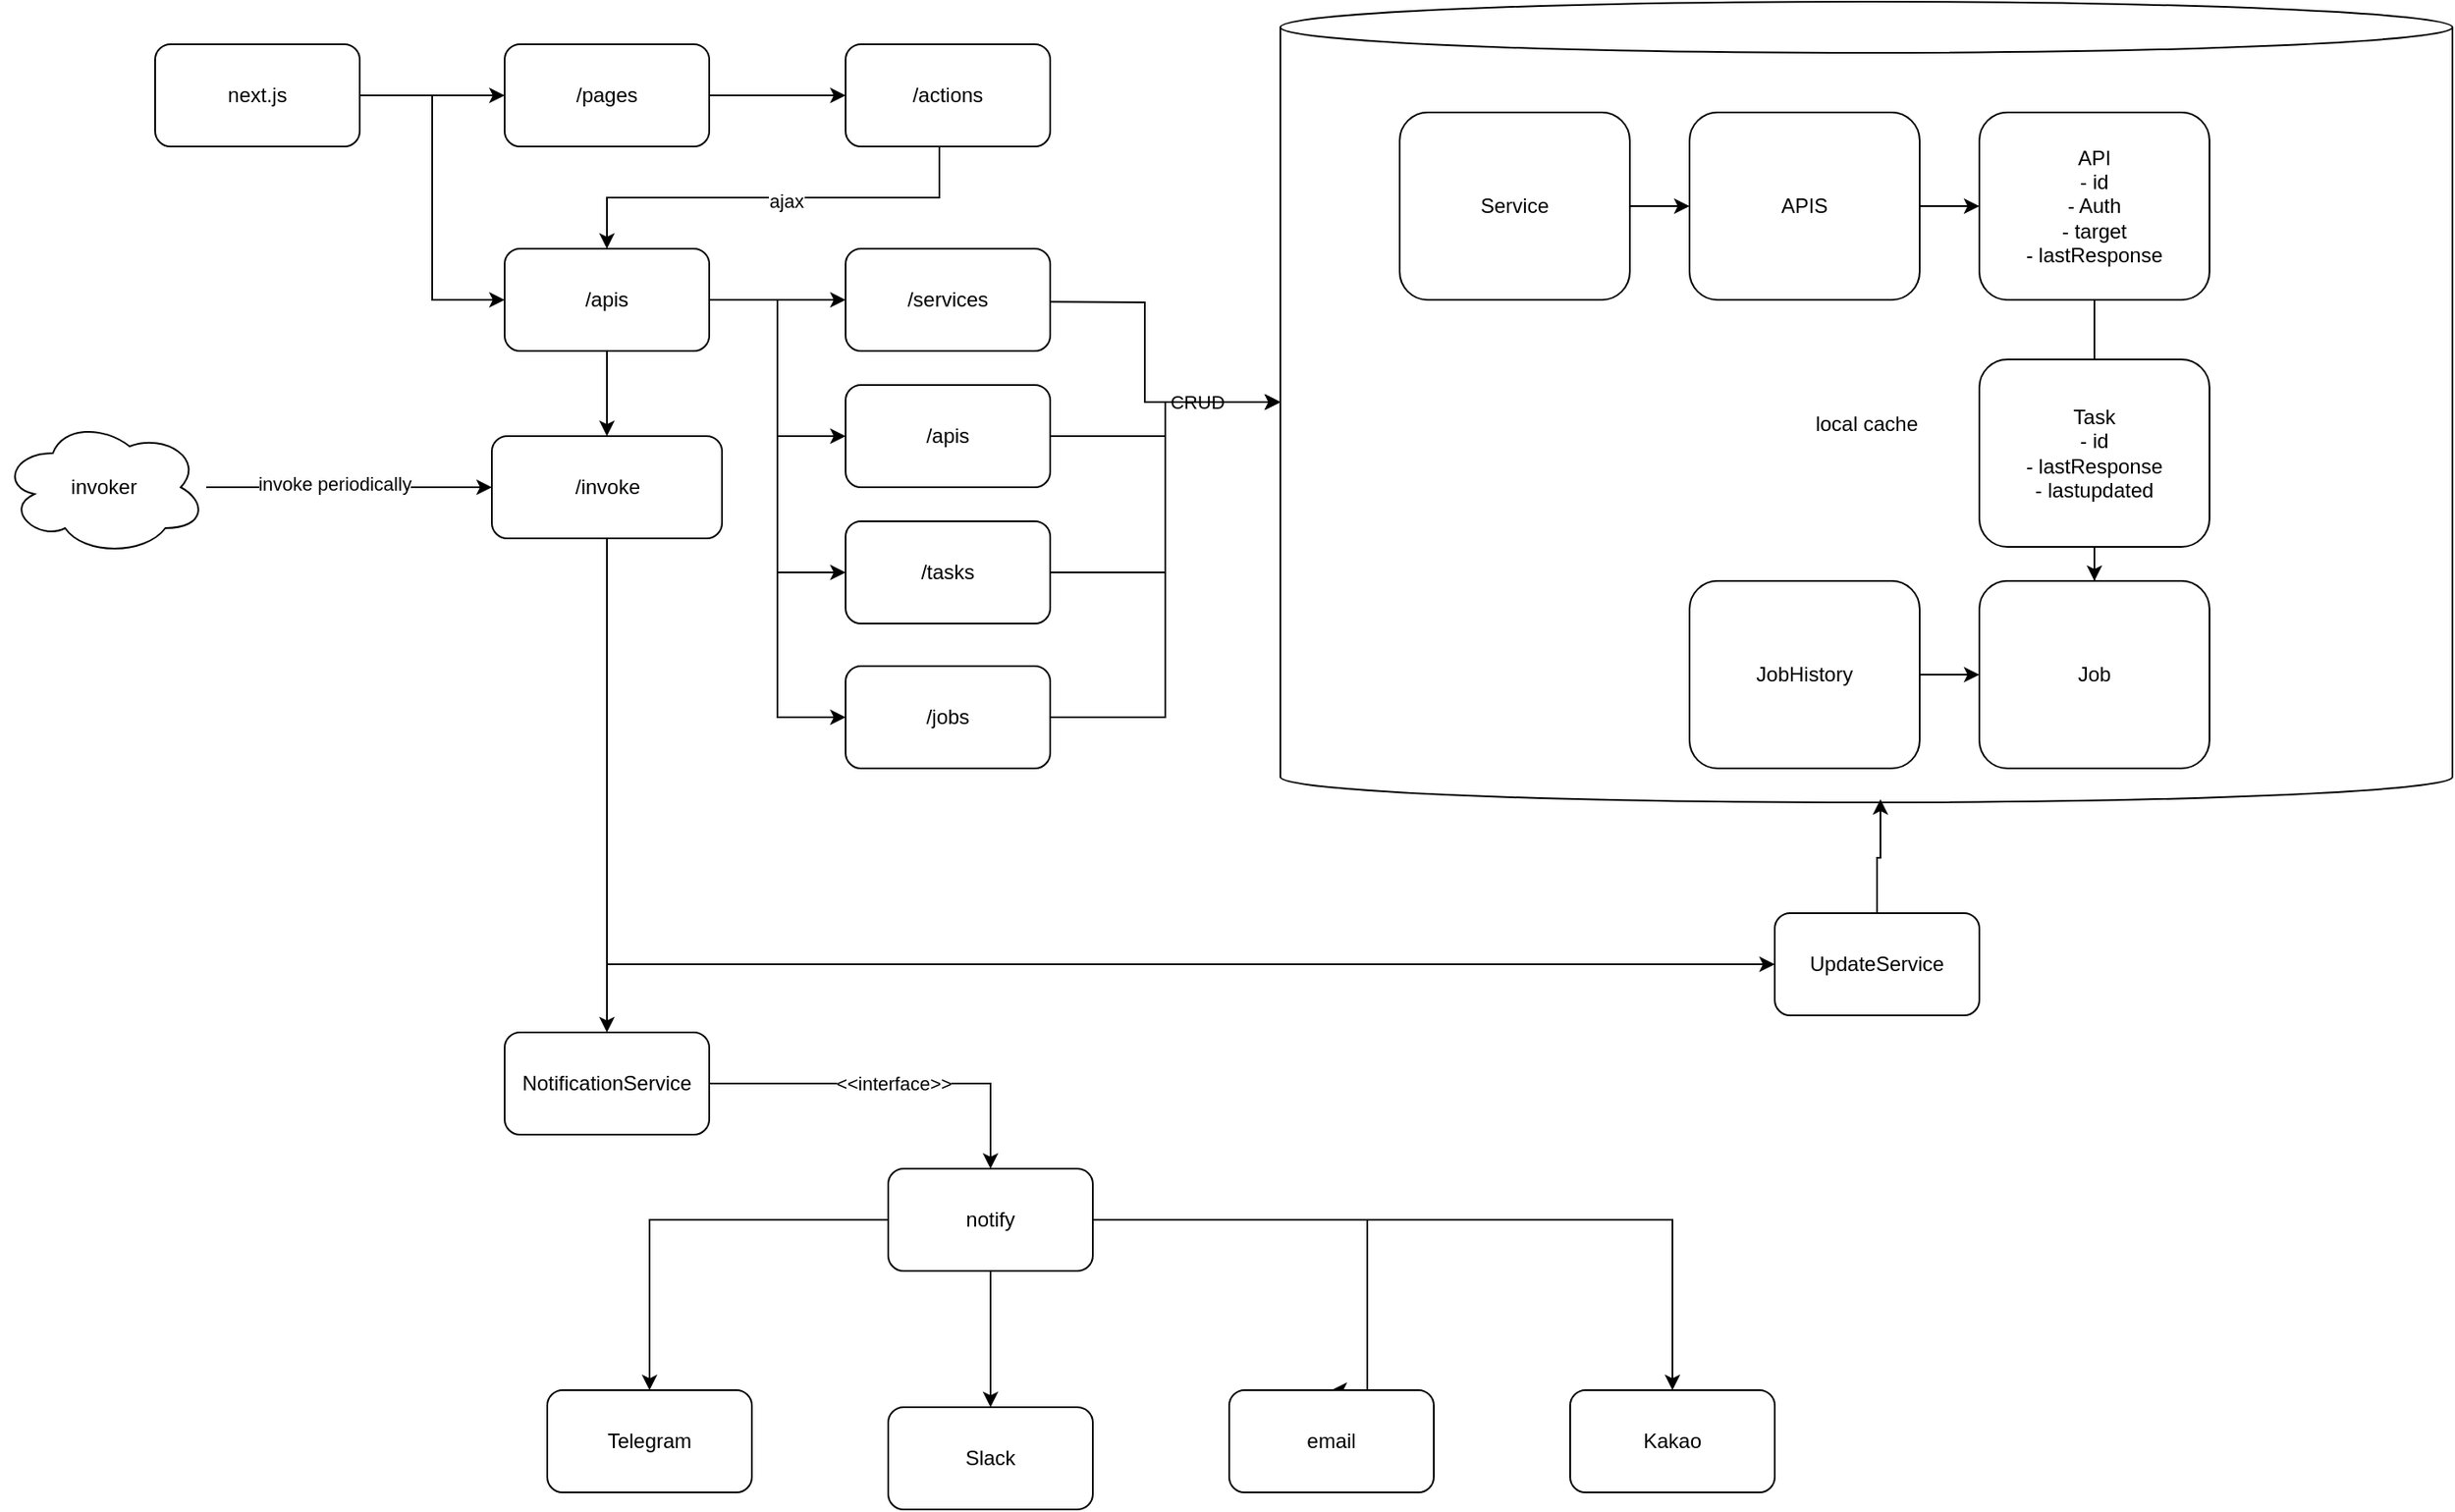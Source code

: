 <mxfile version="22.1.5" type="github">
  <diagram name="Page-1" id="CpXnRB8hN4wzoXIWUsVe">
    <mxGraphModel dx="2074" dy="1155" grid="1" gridSize="10" guides="1" tooltips="1" connect="1" arrows="1" fold="1" page="1" pageScale="1" pageWidth="850" pageHeight="1100" math="0" shadow="0">
      <root>
        <mxCell id="0" />
        <mxCell id="1" parent="0" />
        <mxCell id="kYIUN6tMzX2ruMW1Rxk0-53" style="edgeStyle=orthogonalEdgeStyle;rounded=0;orthogonalLoop=1;jettySize=auto;html=1;entryX=0;entryY=0.5;entryDx=0;entryDy=0;" edge="1" parent="1" source="kYIUN6tMzX2ruMW1Rxk0-1" target="kYIUN6tMzX2ruMW1Rxk0-18">
          <mxGeometry relative="1" as="geometry" />
        </mxCell>
        <mxCell id="kYIUN6tMzX2ruMW1Rxk0-54" value="invoke periodically" style="edgeLabel;html=1;align=center;verticalAlign=middle;resizable=0;points=[];" vertex="1" connectable="0" parent="kYIUN6tMzX2ruMW1Rxk0-53">
          <mxGeometry x="-0.104" y="2" relative="1" as="geometry">
            <mxPoint as="offset" />
          </mxGeometry>
        </mxCell>
        <mxCell id="kYIUN6tMzX2ruMW1Rxk0-1" value="invoker" style="ellipse;shape=cloud;whiteSpace=wrap;html=1;" vertex="1" parent="1">
          <mxGeometry x="30" y="275" width="120" height="80" as="geometry" />
        </mxCell>
        <mxCell id="kYIUN6tMzX2ruMW1Rxk0-7" value="" style="edgeStyle=orthogonalEdgeStyle;rounded=0;orthogonalLoop=1;jettySize=auto;html=1;" edge="1" parent="1" source="kYIUN6tMzX2ruMW1Rxk0-5" target="kYIUN6tMzX2ruMW1Rxk0-6">
          <mxGeometry relative="1" as="geometry" />
        </mxCell>
        <mxCell id="kYIUN6tMzX2ruMW1Rxk0-9" value="" style="edgeStyle=orthogonalEdgeStyle;rounded=0;orthogonalLoop=1;jettySize=auto;html=1;entryX=0;entryY=0.5;entryDx=0;entryDy=0;" edge="1" parent="1" source="kYIUN6tMzX2ruMW1Rxk0-5" target="kYIUN6tMzX2ruMW1Rxk0-8">
          <mxGeometry relative="1" as="geometry" />
        </mxCell>
        <mxCell id="kYIUN6tMzX2ruMW1Rxk0-5" value="next.js" style="rounded=1;whiteSpace=wrap;html=1;" vertex="1" parent="1">
          <mxGeometry x="120" y="55" width="120" height="60" as="geometry" />
        </mxCell>
        <mxCell id="kYIUN6tMzX2ruMW1Rxk0-14" value="" style="edgeStyle=orthogonalEdgeStyle;rounded=0;orthogonalLoop=1;jettySize=auto;html=1;" edge="1" parent="1" source="kYIUN6tMzX2ruMW1Rxk0-6" target="kYIUN6tMzX2ruMW1Rxk0-13">
          <mxGeometry relative="1" as="geometry" />
        </mxCell>
        <mxCell id="kYIUN6tMzX2ruMW1Rxk0-6" value="/pages" style="rounded=1;whiteSpace=wrap;html=1;" vertex="1" parent="1">
          <mxGeometry x="325" y="55" width="120" height="60" as="geometry" />
        </mxCell>
        <mxCell id="kYIUN6tMzX2ruMW1Rxk0-19" value="" style="edgeStyle=orthogonalEdgeStyle;rounded=0;orthogonalLoop=1;jettySize=auto;html=1;" edge="1" parent="1" source="kYIUN6tMzX2ruMW1Rxk0-8" target="kYIUN6tMzX2ruMW1Rxk0-18">
          <mxGeometry relative="1" as="geometry">
            <Array as="points">
              <mxPoint x="385" y="315" />
            </Array>
          </mxGeometry>
        </mxCell>
        <mxCell id="kYIUN6tMzX2ruMW1Rxk0-59" value="" style="edgeStyle=orthogonalEdgeStyle;rounded=0;orthogonalLoop=1;jettySize=auto;html=1;" edge="1" parent="1" source="kYIUN6tMzX2ruMW1Rxk0-8" target="kYIUN6tMzX2ruMW1Rxk0-58">
          <mxGeometry relative="1" as="geometry" />
        </mxCell>
        <mxCell id="kYIUN6tMzX2ruMW1Rxk0-65" style="edgeStyle=orthogonalEdgeStyle;rounded=0;orthogonalLoop=1;jettySize=auto;html=1;entryX=0;entryY=0.5;entryDx=0;entryDy=0;" edge="1" parent="1" source="kYIUN6tMzX2ruMW1Rxk0-8" target="kYIUN6tMzX2ruMW1Rxk0-62">
          <mxGeometry relative="1" as="geometry" />
        </mxCell>
        <mxCell id="kYIUN6tMzX2ruMW1Rxk0-66" style="edgeStyle=orthogonalEdgeStyle;rounded=0;orthogonalLoop=1;jettySize=auto;html=1;entryX=0;entryY=0.5;entryDx=0;entryDy=0;" edge="1" parent="1" source="kYIUN6tMzX2ruMW1Rxk0-8" target="kYIUN6tMzX2ruMW1Rxk0-63">
          <mxGeometry relative="1" as="geometry" />
        </mxCell>
        <mxCell id="kYIUN6tMzX2ruMW1Rxk0-67" style="edgeStyle=orthogonalEdgeStyle;rounded=0;orthogonalLoop=1;jettySize=auto;html=1;entryX=0;entryY=0.5;entryDx=0;entryDy=0;" edge="1" parent="1" source="kYIUN6tMzX2ruMW1Rxk0-8" target="kYIUN6tMzX2ruMW1Rxk0-64">
          <mxGeometry relative="1" as="geometry" />
        </mxCell>
        <mxCell id="kYIUN6tMzX2ruMW1Rxk0-8" value="/apis" style="whiteSpace=wrap;html=1;rounded=1;" vertex="1" parent="1">
          <mxGeometry x="325" y="175" width="120" height="60" as="geometry" />
        </mxCell>
        <mxCell id="kYIUN6tMzX2ruMW1Rxk0-55" style="edgeStyle=orthogonalEdgeStyle;rounded=0;orthogonalLoop=1;jettySize=auto;html=1;entryX=0.5;entryY=0;entryDx=0;entryDy=0;" edge="1" parent="1" source="kYIUN6tMzX2ruMW1Rxk0-13" target="kYIUN6tMzX2ruMW1Rxk0-8">
          <mxGeometry relative="1" as="geometry">
            <Array as="points">
              <mxPoint x="580" y="145" />
              <mxPoint x="385" y="145" />
            </Array>
          </mxGeometry>
        </mxCell>
        <mxCell id="kYIUN6tMzX2ruMW1Rxk0-57" value="ajax" style="edgeLabel;html=1;align=center;verticalAlign=middle;resizable=0;points=[];" vertex="1" connectable="0" parent="kYIUN6tMzX2ruMW1Rxk0-55">
          <mxGeometry x="-0.059" y="2" relative="1" as="geometry">
            <mxPoint as="offset" />
          </mxGeometry>
        </mxCell>
        <mxCell id="kYIUN6tMzX2ruMW1Rxk0-13" value="/actions" style="rounded=1;whiteSpace=wrap;html=1;" vertex="1" parent="1">
          <mxGeometry x="525" y="55" width="120" height="60" as="geometry" />
        </mxCell>
        <mxCell id="kYIUN6tMzX2ruMW1Rxk0-71" style="edgeStyle=orthogonalEdgeStyle;rounded=0;orthogonalLoop=1;jettySize=auto;html=1;entryX=0;entryY=0.5;entryDx=0;entryDy=0;" edge="1" parent="1" source="kYIUN6tMzX2ruMW1Rxk0-18" target="kYIUN6tMzX2ruMW1Rxk0-51">
          <mxGeometry relative="1" as="geometry">
            <Array as="points">
              <mxPoint x="385" y="595" />
            </Array>
          </mxGeometry>
        </mxCell>
        <mxCell id="kYIUN6tMzX2ruMW1Rxk0-18" value="/invoke" style="whiteSpace=wrap;html=1;rounded=1;" vertex="1" parent="1">
          <mxGeometry x="317.5" y="285" width="135" height="60" as="geometry" />
        </mxCell>
        <mxCell id="kYIUN6tMzX2ruMW1Rxk0-38" value="&amp;lt;&amp;lt;interface&amp;gt;&amp;gt;" style="edgeStyle=orthogonalEdgeStyle;rounded=0;orthogonalLoop=1;jettySize=auto;html=1;" edge="1" parent="1" source="kYIUN6tMzX2ruMW1Rxk0-20" target="kYIUN6tMzX2ruMW1Rxk0-37">
          <mxGeometry relative="1" as="geometry" />
        </mxCell>
        <mxCell id="kYIUN6tMzX2ruMW1Rxk0-20" value="NotificationService" style="whiteSpace=wrap;html=1;rounded=1;" vertex="1" parent="1">
          <mxGeometry x="325" y="635" width="120" height="60" as="geometry" />
        </mxCell>
        <mxCell id="kYIUN6tMzX2ruMW1Rxk0-23" value="local cache" style="shape=cylinder3;whiteSpace=wrap;html=1;boundedLbl=1;backgroundOutline=1;size=15;" vertex="1" parent="1">
          <mxGeometry x="780" y="30" width="687.5" height="470" as="geometry" />
        </mxCell>
        <mxCell id="kYIUN6tMzX2ruMW1Rxk0-11" value="API&lt;br&gt;- id&lt;br&gt;- Auth&lt;br&gt;- target&lt;br&gt;- lastResponse" style="whiteSpace=wrap;html=1;rounded=1;" vertex="1" parent="1">
          <mxGeometry x="1190" y="95" width="135" height="110" as="geometry" />
        </mxCell>
        <mxCell id="kYIUN6tMzX2ruMW1Rxk0-12" value="CRUD" style="edgeStyle=orthogonalEdgeStyle;rounded=0;orthogonalLoop=1;jettySize=auto;html=1;entryX=0;entryY=0.5;entryDx=0;entryDy=0;entryPerimeter=0;" edge="1" parent="1" target="kYIUN6tMzX2ruMW1Rxk0-23">
          <mxGeometry x="0.542" relative="1" as="geometry">
            <mxPoint x="620" y="206" as="sourcePoint" />
            <mxPoint x="570" y="205" as="targetPoint" />
            <mxPoint x="1" as="offset" />
          </mxGeometry>
        </mxCell>
        <mxCell id="kYIUN6tMzX2ruMW1Rxk0-27" value="" style="edgeStyle=orthogonalEdgeStyle;rounded=0;orthogonalLoop=1;jettySize=auto;html=1;" edge="1" parent="1" source="kYIUN6tMzX2ruMW1Rxk0-24" target="kYIUN6tMzX2ruMW1Rxk0-26">
          <mxGeometry relative="1" as="geometry" />
        </mxCell>
        <mxCell id="kYIUN6tMzX2ruMW1Rxk0-24" value="Service" style="whiteSpace=wrap;html=1;rounded=1;" vertex="1" parent="1">
          <mxGeometry x="850" y="95" width="135" height="110" as="geometry" />
        </mxCell>
        <mxCell id="kYIUN6tMzX2ruMW1Rxk0-28" value="" style="edgeStyle=orthogonalEdgeStyle;rounded=0;orthogonalLoop=1;jettySize=auto;html=1;" edge="1" parent="1" source="kYIUN6tMzX2ruMW1Rxk0-26" target="kYIUN6tMzX2ruMW1Rxk0-11">
          <mxGeometry relative="1" as="geometry" />
        </mxCell>
        <mxCell id="kYIUN6tMzX2ruMW1Rxk0-26" value="APIS" style="whiteSpace=wrap;html=1;rounded=1;" vertex="1" parent="1">
          <mxGeometry x="1020" y="95" width="135" height="110" as="geometry" />
        </mxCell>
        <mxCell id="kYIUN6tMzX2ruMW1Rxk0-30" value="" style="edgeStyle=orthogonalEdgeStyle;rounded=0;orthogonalLoop=1;jettySize=auto;html=1;endArrow=none;endFill=0;" edge="1" parent="1" source="kYIUN6tMzX2ruMW1Rxk0-29" target="kYIUN6tMzX2ruMW1Rxk0-11">
          <mxGeometry relative="1" as="geometry" />
        </mxCell>
        <mxCell id="kYIUN6tMzX2ruMW1Rxk0-34" value="" style="edgeStyle=orthogonalEdgeStyle;rounded=0;orthogonalLoop=1;jettySize=auto;html=1;" edge="1" parent="1" source="kYIUN6tMzX2ruMW1Rxk0-29" target="kYIUN6tMzX2ruMW1Rxk0-33">
          <mxGeometry relative="1" as="geometry" />
        </mxCell>
        <mxCell id="kYIUN6tMzX2ruMW1Rxk0-29" value="Task&lt;br&gt;- id&lt;br&gt;- lastResponse&lt;br&gt;- lastupdated" style="whiteSpace=wrap;html=1;rounded=1;" vertex="1" parent="1">
          <mxGeometry x="1190" y="240" width="135" height="110" as="geometry" />
        </mxCell>
        <mxCell id="kYIUN6tMzX2ruMW1Rxk0-35" value="" style="edgeStyle=orthogonalEdgeStyle;rounded=0;orthogonalLoop=1;jettySize=auto;html=1;" edge="1" parent="1" source="kYIUN6tMzX2ruMW1Rxk0-32" target="kYIUN6tMzX2ruMW1Rxk0-33">
          <mxGeometry relative="1" as="geometry" />
        </mxCell>
        <mxCell id="kYIUN6tMzX2ruMW1Rxk0-32" value="JobHistory" style="whiteSpace=wrap;html=1;rounded=1;" vertex="1" parent="1">
          <mxGeometry x="1020" y="370" width="135" height="110" as="geometry" />
        </mxCell>
        <mxCell id="kYIUN6tMzX2ruMW1Rxk0-33" value="Job" style="whiteSpace=wrap;html=1;rounded=1;" vertex="1" parent="1">
          <mxGeometry x="1190" y="370" width="135" height="110" as="geometry" />
        </mxCell>
        <mxCell id="kYIUN6tMzX2ruMW1Rxk0-42" value="" style="edgeStyle=orthogonalEdgeStyle;rounded=0;orthogonalLoop=1;jettySize=auto;html=1;" edge="1" parent="1" source="kYIUN6tMzX2ruMW1Rxk0-37" target="kYIUN6tMzX2ruMW1Rxk0-41">
          <mxGeometry relative="1" as="geometry" />
        </mxCell>
        <mxCell id="kYIUN6tMzX2ruMW1Rxk0-46" value="" style="edgeStyle=orthogonalEdgeStyle;rounded=0;orthogonalLoop=1;jettySize=auto;html=1;" edge="1" parent="1" source="kYIUN6tMzX2ruMW1Rxk0-37" target="kYIUN6tMzX2ruMW1Rxk0-45">
          <mxGeometry relative="1" as="geometry" />
        </mxCell>
        <mxCell id="kYIUN6tMzX2ruMW1Rxk0-48" value="" style="edgeStyle=orthogonalEdgeStyle;rounded=0;orthogonalLoop=1;jettySize=auto;html=1;" edge="1" parent="1" source="kYIUN6tMzX2ruMW1Rxk0-37" target="kYIUN6tMzX2ruMW1Rxk0-47">
          <mxGeometry relative="1" as="geometry" />
        </mxCell>
        <mxCell id="kYIUN6tMzX2ruMW1Rxk0-49" style="edgeStyle=orthogonalEdgeStyle;rounded=0;orthogonalLoop=1;jettySize=auto;html=1;entryX=0.5;entryY=0;entryDx=0;entryDy=0;" edge="1" parent="1" source="kYIUN6tMzX2ruMW1Rxk0-37" target="kYIUN6tMzX2ruMW1Rxk0-50">
          <mxGeometry relative="1" as="geometry">
            <mxPoint x="830" y="835" as="targetPoint" />
            <Array as="points">
              <mxPoint x="831" y="745" />
              <mxPoint x="831" y="845" />
            </Array>
          </mxGeometry>
        </mxCell>
        <mxCell id="kYIUN6tMzX2ruMW1Rxk0-37" value="notify" style="whiteSpace=wrap;html=1;rounded=1;" vertex="1" parent="1">
          <mxGeometry x="550" y="715" width="120" height="60" as="geometry" />
        </mxCell>
        <mxCell id="kYIUN6tMzX2ruMW1Rxk0-41" value="Kakao" style="whiteSpace=wrap;html=1;rounded=1;" vertex="1" parent="1">
          <mxGeometry x="950" y="845" width="120" height="60" as="geometry" />
        </mxCell>
        <mxCell id="kYIUN6tMzX2ruMW1Rxk0-45" value="Slack" style="whiteSpace=wrap;html=1;rounded=1;" vertex="1" parent="1">
          <mxGeometry x="550" y="855" width="120" height="60" as="geometry" />
        </mxCell>
        <mxCell id="kYIUN6tMzX2ruMW1Rxk0-47" value="Telegram" style="whiteSpace=wrap;html=1;rounded=1;" vertex="1" parent="1">
          <mxGeometry x="350" y="845" width="120" height="60" as="geometry" />
        </mxCell>
        <mxCell id="kYIUN6tMzX2ruMW1Rxk0-50" value="email" style="whiteSpace=wrap;html=1;rounded=1;" vertex="1" parent="1">
          <mxGeometry x="750" y="845" width="120" height="60" as="geometry" />
        </mxCell>
        <mxCell id="kYIUN6tMzX2ruMW1Rxk0-52" style="edgeStyle=orthogonalEdgeStyle;rounded=0;orthogonalLoop=1;jettySize=auto;html=1;entryX=0.5;entryY=0;entryDx=0;entryDy=0;exitX=0.5;exitY=1;exitDx=0;exitDy=0;" edge="1" parent="1" source="kYIUN6tMzX2ruMW1Rxk0-18" target="kYIUN6tMzX2ruMW1Rxk0-20">
          <mxGeometry relative="1" as="geometry">
            <mxPoint x="230" y="565" as="sourcePoint" />
          </mxGeometry>
        </mxCell>
        <mxCell id="kYIUN6tMzX2ruMW1Rxk0-72" value="" style="edgeStyle=orthogonalEdgeStyle;rounded=0;orthogonalLoop=1;jettySize=auto;html=1;entryX=0.512;entryY=0.996;entryDx=0;entryDy=0;entryPerimeter=0;" edge="1" parent="1" source="kYIUN6tMzX2ruMW1Rxk0-51" target="kYIUN6tMzX2ruMW1Rxk0-23">
          <mxGeometry relative="1" as="geometry" />
        </mxCell>
        <mxCell id="kYIUN6tMzX2ruMW1Rxk0-51" value="UpdateService" style="whiteSpace=wrap;html=1;rounded=1;" vertex="1" parent="1">
          <mxGeometry x="1070" y="565" width="120" height="60" as="geometry" />
        </mxCell>
        <mxCell id="kYIUN6tMzX2ruMW1Rxk0-58" value="/services" style="whiteSpace=wrap;html=1;rounded=1;" vertex="1" parent="1">
          <mxGeometry x="525" y="175" width="120" height="60" as="geometry" />
        </mxCell>
        <mxCell id="kYIUN6tMzX2ruMW1Rxk0-62" value="/apis" style="whiteSpace=wrap;html=1;rounded=1;" vertex="1" parent="1">
          <mxGeometry x="525" y="255" width="120" height="60" as="geometry" />
        </mxCell>
        <mxCell id="kYIUN6tMzX2ruMW1Rxk0-63" value="/tasks" style="whiteSpace=wrap;html=1;rounded=1;" vertex="1" parent="1">
          <mxGeometry x="525" y="335" width="120" height="60" as="geometry" />
        </mxCell>
        <mxCell id="kYIUN6tMzX2ruMW1Rxk0-64" value="/jobs" style="whiteSpace=wrap;html=1;rounded=1;" vertex="1" parent="1">
          <mxGeometry x="525" y="420" width="120" height="60" as="geometry" />
        </mxCell>
        <mxCell id="kYIUN6tMzX2ruMW1Rxk0-68" style="edgeStyle=orthogonalEdgeStyle;rounded=0;orthogonalLoop=1;jettySize=auto;html=1;entryX=0;entryY=0.5;entryDx=0;entryDy=0;entryPerimeter=0;" edge="1" parent="1" source="kYIUN6tMzX2ruMW1Rxk0-64" target="kYIUN6tMzX2ruMW1Rxk0-23">
          <mxGeometry relative="1" as="geometry" />
        </mxCell>
        <mxCell id="kYIUN6tMzX2ruMW1Rxk0-69" style="edgeStyle=orthogonalEdgeStyle;rounded=0;orthogonalLoop=1;jettySize=auto;html=1;entryX=0;entryY=0.5;entryDx=0;entryDy=0;entryPerimeter=0;" edge="1" parent="1" source="kYIUN6tMzX2ruMW1Rxk0-62" target="kYIUN6tMzX2ruMW1Rxk0-23">
          <mxGeometry relative="1" as="geometry" />
        </mxCell>
        <mxCell id="kYIUN6tMzX2ruMW1Rxk0-70" style="edgeStyle=orthogonalEdgeStyle;rounded=0;orthogonalLoop=1;jettySize=auto;html=1;entryX=0;entryY=0.5;entryDx=0;entryDy=0;entryPerimeter=0;" edge="1" parent="1" source="kYIUN6tMzX2ruMW1Rxk0-63" target="kYIUN6tMzX2ruMW1Rxk0-23">
          <mxGeometry relative="1" as="geometry" />
        </mxCell>
      </root>
    </mxGraphModel>
  </diagram>
</mxfile>
